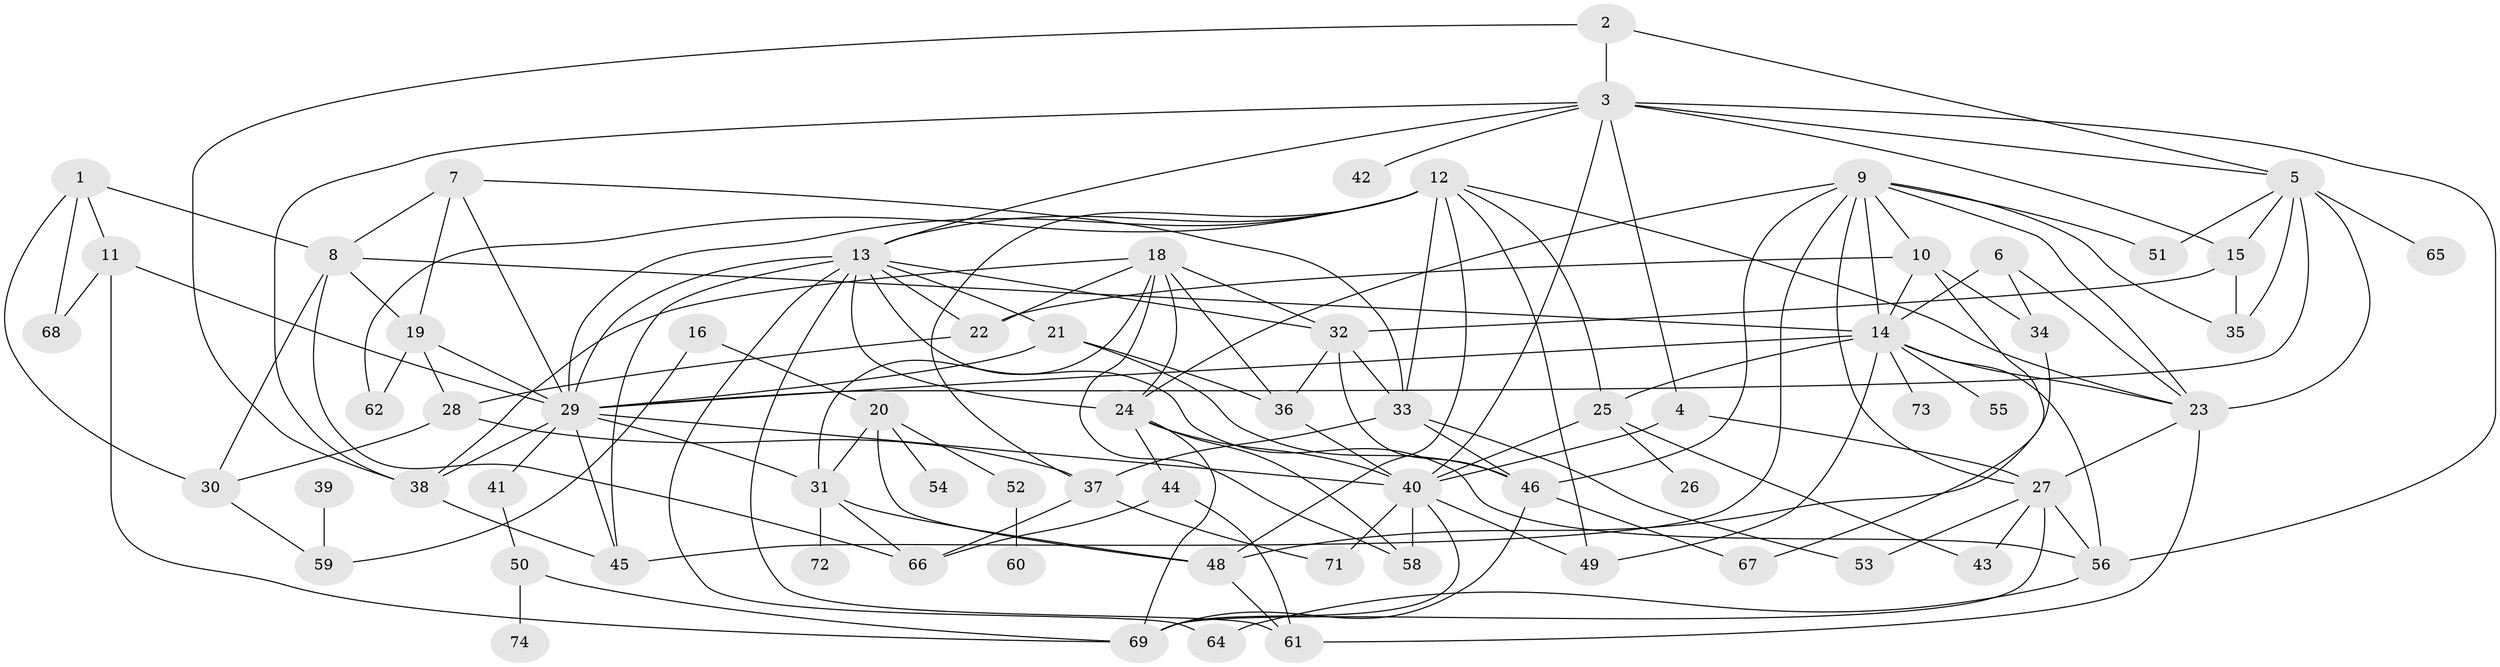 // original degree distribution, {5: 0.07432432432432433, 3: 0.20270270270270271, 2: 0.24324324324324326, 4: 0.1891891891891892, 7: 0.013513513513513514, 1: 0.14189189189189189, 0: 0.033783783783783786, 6: 0.08783783783783784, 8: 0.013513513513513514}
// Generated by graph-tools (version 1.1) at 2025/48/03/04/25 22:48:02]
// undirected, 69 vertices, 147 edges
graph export_dot {
  node [color=gray90,style=filled];
  1;
  2;
  3;
  4;
  5;
  6;
  7;
  8;
  9;
  10;
  11;
  12;
  13;
  14;
  15;
  16;
  18;
  19;
  20;
  21;
  22;
  23;
  24;
  25;
  26;
  27;
  28;
  29;
  30;
  31;
  32;
  33;
  34;
  35;
  36;
  37;
  38;
  39;
  40;
  41;
  42;
  43;
  44;
  45;
  46;
  48;
  49;
  50;
  51;
  52;
  53;
  54;
  55;
  56;
  58;
  59;
  60;
  61;
  62;
  64;
  65;
  66;
  67;
  68;
  69;
  71;
  72;
  73;
  74;
  1 -- 8 [weight=1.0];
  1 -- 11 [weight=1.0];
  1 -- 30 [weight=1.0];
  1 -- 68 [weight=1.0];
  2 -- 3 [weight=1.0];
  2 -- 5 [weight=1.0];
  2 -- 38 [weight=1.0];
  3 -- 4 [weight=1.0];
  3 -- 5 [weight=1.0];
  3 -- 13 [weight=1.0];
  3 -- 15 [weight=1.0];
  3 -- 38 [weight=1.0];
  3 -- 40 [weight=1.0];
  3 -- 42 [weight=1.0];
  3 -- 56 [weight=1.0];
  4 -- 27 [weight=1.0];
  4 -- 40 [weight=1.0];
  5 -- 15 [weight=1.0];
  5 -- 23 [weight=1.0];
  5 -- 29 [weight=1.0];
  5 -- 35 [weight=1.0];
  5 -- 51 [weight=1.0];
  5 -- 65 [weight=1.0];
  6 -- 14 [weight=1.0];
  6 -- 23 [weight=1.0];
  6 -- 34 [weight=1.0];
  7 -- 8 [weight=1.0];
  7 -- 19 [weight=1.0];
  7 -- 29 [weight=1.0];
  7 -- 33 [weight=1.0];
  8 -- 14 [weight=1.0];
  8 -- 19 [weight=1.0];
  8 -- 30 [weight=1.0];
  8 -- 66 [weight=1.0];
  9 -- 10 [weight=1.0];
  9 -- 14 [weight=1.0];
  9 -- 23 [weight=1.0];
  9 -- 24 [weight=1.0];
  9 -- 27 [weight=1.0];
  9 -- 35 [weight=1.0];
  9 -- 45 [weight=1.0];
  9 -- 46 [weight=1.0];
  9 -- 51 [weight=1.0];
  10 -- 14 [weight=2.0];
  10 -- 22 [weight=1.0];
  10 -- 34 [weight=1.0];
  10 -- 67 [weight=1.0];
  11 -- 29 [weight=1.0];
  11 -- 68 [weight=1.0];
  11 -- 69 [weight=1.0];
  12 -- 13 [weight=1.0];
  12 -- 23 [weight=1.0];
  12 -- 25 [weight=1.0];
  12 -- 29 [weight=2.0];
  12 -- 33 [weight=1.0];
  12 -- 37 [weight=1.0];
  12 -- 48 [weight=1.0];
  12 -- 49 [weight=1.0];
  12 -- 62 [weight=1.0];
  13 -- 21 [weight=1.0];
  13 -- 22 [weight=1.0];
  13 -- 24 [weight=1.0];
  13 -- 29 [weight=1.0];
  13 -- 32 [weight=2.0];
  13 -- 45 [weight=2.0];
  13 -- 56 [weight=1.0];
  13 -- 61 [weight=1.0];
  13 -- 64 [weight=1.0];
  14 -- 23 [weight=1.0];
  14 -- 25 [weight=1.0];
  14 -- 29 [weight=1.0];
  14 -- 49 [weight=1.0];
  14 -- 55 [weight=1.0];
  14 -- 56 [weight=1.0];
  14 -- 73 [weight=1.0];
  15 -- 32 [weight=2.0];
  15 -- 35 [weight=1.0];
  16 -- 20 [weight=1.0];
  16 -- 59 [weight=1.0];
  18 -- 22 [weight=1.0];
  18 -- 24 [weight=1.0];
  18 -- 31 [weight=1.0];
  18 -- 32 [weight=1.0];
  18 -- 36 [weight=1.0];
  18 -- 38 [weight=1.0];
  18 -- 58 [weight=1.0];
  19 -- 28 [weight=1.0];
  19 -- 29 [weight=1.0];
  19 -- 62 [weight=1.0];
  20 -- 31 [weight=1.0];
  20 -- 48 [weight=1.0];
  20 -- 52 [weight=1.0];
  20 -- 54 [weight=1.0];
  21 -- 29 [weight=1.0];
  21 -- 36 [weight=1.0];
  21 -- 46 [weight=1.0];
  22 -- 28 [weight=1.0];
  23 -- 27 [weight=1.0];
  23 -- 61 [weight=1.0];
  24 -- 40 [weight=1.0];
  24 -- 44 [weight=1.0];
  24 -- 58 [weight=1.0];
  24 -- 69 [weight=1.0];
  25 -- 26 [weight=1.0];
  25 -- 40 [weight=1.0];
  25 -- 43 [weight=1.0];
  27 -- 43 [weight=1.0];
  27 -- 53 [weight=1.0];
  27 -- 56 [weight=1.0];
  27 -- 69 [weight=1.0];
  28 -- 30 [weight=1.0];
  28 -- 37 [weight=1.0];
  29 -- 31 [weight=1.0];
  29 -- 38 [weight=3.0];
  29 -- 40 [weight=1.0];
  29 -- 41 [weight=1.0];
  29 -- 45 [weight=1.0];
  30 -- 59 [weight=1.0];
  31 -- 48 [weight=1.0];
  31 -- 66 [weight=1.0];
  31 -- 72 [weight=1.0];
  32 -- 33 [weight=1.0];
  32 -- 36 [weight=1.0];
  32 -- 46 [weight=1.0];
  33 -- 37 [weight=1.0];
  33 -- 46 [weight=1.0];
  33 -- 53 [weight=1.0];
  34 -- 48 [weight=1.0];
  36 -- 40 [weight=1.0];
  37 -- 66 [weight=1.0];
  37 -- 71 [weight=1.0];
  38 -- 45 [weight=1.0];
  39 -- 59 [weight=1.0];
  40 -- 49 [weight=1.0];
  40 -- 58 [weight=1.0];
  40 -- 69 [weight=1.0];
  40 -- 71 [weight=1.0];
  41 -- 50 [weight=1.0];
  44 -- 61 [weight=1.0];
  44 -- 66 [weight=1.0];
  46 -- 67 [weight=1.0];
  46 -- 69 [weight=1.0];
  48 -- 61 [weight=1.0];
  50 -- 69 [weight=1.0];
  50 -- 74 [weight=1.0];
  52 -- 60 [weight=1.0];
  56 -- 64 [weight=1.0];
}
